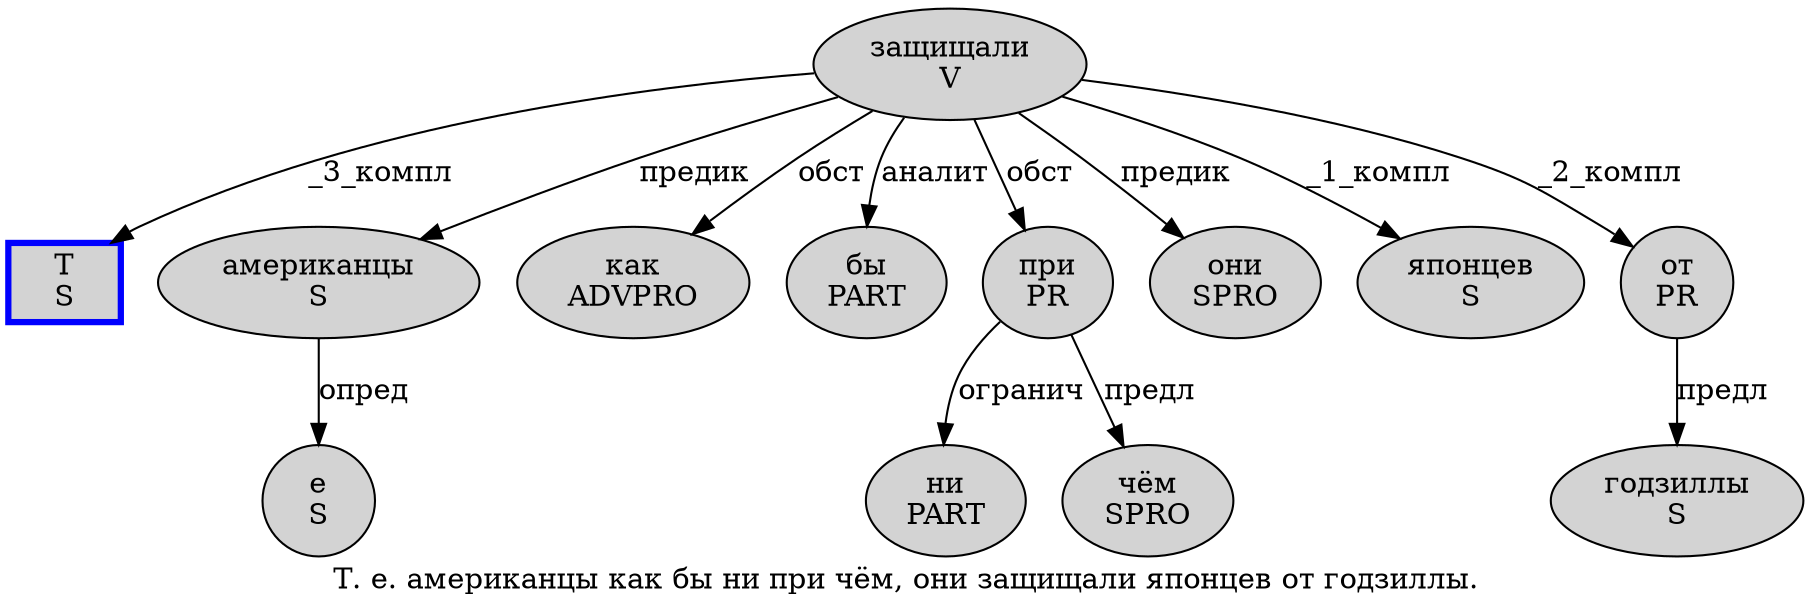 digraph SENTENCE_5023 {
	graph [label="Т. е. американцы как бы ни при чём, они защищали японцев от годзиллы."]
	node [style=filled]
		0 [label="Т
S" color=blue fillcolor=lightgray penwidth=3 shape=box]
		2 [label="е
S" color="" fillcolor=lightgray penwidth=1 shape=ellipse]
		4 [label="американцы
S" color="" fillcolor=lightgray penwidth=1 shape=ellipse]
		5 [label="как
ADVPRO" color="" fillcolor=lightgray penwidth=1 shape=ellipse]
		6 [label="бы
PART" color="" fillcolor=lightgray penwidth=1 shape=ellipse]
		7 [label="ни
PART" color="" fillcolor=lightgray penwidth=1 shape=ellipse]
		8 [label="при
PR" color="" fillcolor=lightgray penwidth=1 shape=ellipse]
		9 [label="чём
SPRO" color="" fillcolor=lightgray penwidth=1 shape=ellipse]
		11 [label="они
SPRO" color="" fillcolor=lightgray penwidth=1 shape=ellipse]
		12 [label="защищали
V" color="" fillcolor=lightgray penwidth=1 shape=ellipse]
		13 [label="японцев
S" color="" fillcolor=lightgray penwidth=1 shape=ellipse]
		14 [label="от
PR" color="" fillcolor=lightgray penwidth=1 shape=ellipse]
		15 [label="годзиллы
S" color="" fillcolor=lightgray penwidth=1 shape=ellipse]
			12 -> 0 [label="_3_компл"]
			12 -> 4 [label="предик"]
			12 -> 5 [label="обст"]
			12 -> 6 [label="аналит"]
			12 -> 8 [label="обст"]
			12 -> 11 [label="предик"]
			12 -> 13 [label="_1_компл"]
			12 -> 14 [label="_2_компл"]
			4 -> 2 [label="опред"]
			14 -> 15 [label="предл"]
			8 -> 7 [label="огранич"]
			8 -> 9 [label="предл"]
}